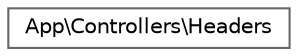 digraph "Graphical Class Hierarchy"
{
 // LATEX_PDF_SIZE
  bgcolor="transparent";
  edge [fontname=Helvetica,fontsize=10,labelfontname=Helvetica,labelfontsize=10];
  node [fontname=Helvetica,fontsize=10,shape=box,height=0.2,width=0.4];
  rankdir="LR";
  Node0 [id="Node000000",label="App\\Controllers\\Headers",height=0.2,width=0.4,color="grey40", fillcolor="white", style="filled",URL="$classApp_1_1Controllers_1_1Headers.html",tooltip=" "];
}
